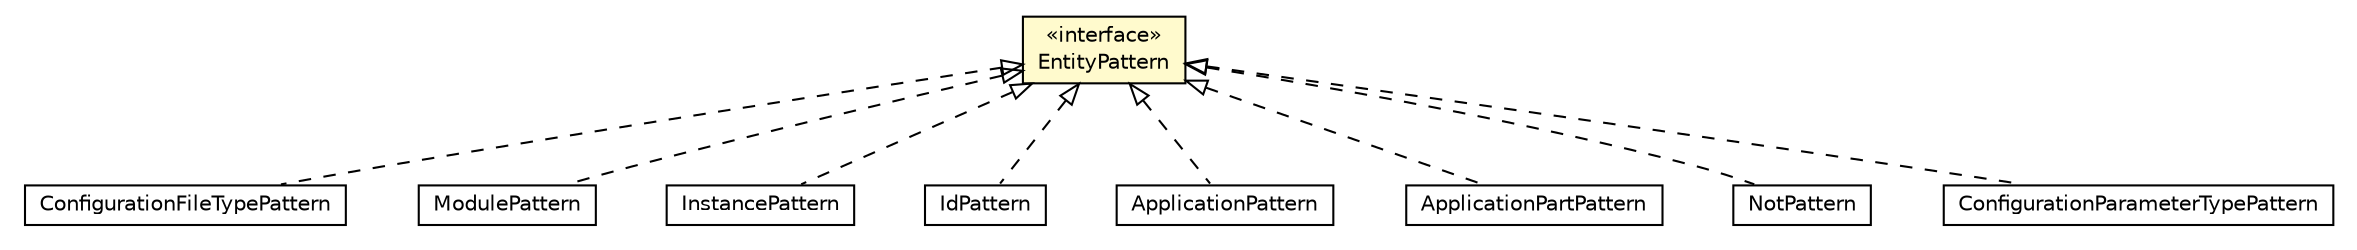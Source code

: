 #!/usr/local/bin/dot
#
# Class diagram 
# Generated by UMLGraph version R5_6-24-gf6e263 (http://www.umlgraph.org/)
#

digraph G {
	edge [fontname="Helvetica",fontsize=10,labelfontname="Helvetica",labelfontsize=10];
	node [fontname="Helvetica",fontsize=10,shape=plaintext];
	nodesep=0.25;
	ranksep=0.5;
	// org.universAAL.middleware.interfaces.configuration.configurationEditionTypes.pattern.ConfigurationFileTypePattern
	c3758450 [label=<<table title="org.universAAL.middleware.interfaces.configuration.configurationEditionTypes.pattern.ConfigurationFileTypePattern" border="0" cellborder="1" cellspacing="0" cellpadding="2" port="p" href="./ConfigurationFileTypePattern.html">
		<tr><td><table border="0" cellspacing="0" cellpadding="1">
<tr><td align="center" balign="center"> ConfigurationFileTypePattern </td></tr>
		</table></td></tr>
		</table>>, URL="./ConfigurationFileTypePattern.html", fontname="Helvetica", fontcolor="black", fontsize=10.0];
	// org.universAAL.middleware.interfaces.configuration.configurationEditionTypes.pattern.ModulePattern
	c3758451 [label=<<table title="org.universAAL.middleware.interfaces.configuration.configurationEditionTypes.pattern.ModulePattern" border="0" cellborder="1" cellspacing="0" cellpadding="2" port="p" href="./ModulePattern.html">
		<tr><td><table border="0" cellspacing="0" cellpadding="1">
<tr><td align="center" balign="center"> ModulePattern </td></tr>
		</table></td></tr>
		</table>>, URL="./ModulePattern.html", fontname="Helvetica", fontcolor="black", fontsize=10.0];
	// org.universAAL.middleware.interfaces.configuration.configurationEditionTypes.pattern.InstancePattern
	c3758452 [label=<<table title="org.universAAL.middleware.interfaces.configuration.configurationEditionTypes.pattern.InstancePattern" border="0" cellborder="1" cellspacing="0" cellpadding="2" port="p" href="./InstancePattern.html">
		<tr><td><table border="0" cellspacing="0" cellpadding="1">
<tr><td align="center" balign="center"> InstancePattern </td></tr>
		</table></td></tr>
		</table>>, URL="./InstancePattern.html", fontname="Helvetica", fontcolor="black", fontsize=10.0];
	// org.universAAL.middleware.interfaces.configuration.configurationEditionTypes.pattern.IdPattern
	c3758453 [label=<<table title="org.universAAL.middleware.interfaces.configuration.configurationEditionTypes.pattern.IdPattern" border="0" cellborder="1" cellspacing="0" cellpadding="2" port="p" href="./IdPattern.html">
		<tr><td><table border="0" cellspacing="0" cellpadding="1">
<tr><td align="center" balign="center"> IdPattern </td></tr>
		</table></td></tr>
		</table>>, URL="./IdPattern.html", fontname="Helvetica", fontcolor="black", fontsize=10.0];
	// org.universAAL.middleware.interfaces.configuration.configurationEditionTypes.pattern.ApplicationPattern
	c3758454 [label=<<table title="org.universAAL.middleware.interfaces.configuration.configurationEditionTypes.pattern.ApplicationPattern" border="0" cellborder="1" cellspacing="0" cellpadding="2" port="p" href="./ApplicationPattern.html">
		<tr><td><table border="0" cellspacing="0" cellpadding="1">
<tr><td align="center" balign="center"> ApplicationPattern </td></tr>
		</table></td></tr>
		</table>>, URL="./ApplicationPattern.html", fontname="Helvetica", fontcolor="black", fontsize=10.0];
	// org.universAAL.middleware.interfaces.configuration.configurationEditionTypes.pattern.ApplicationPartPattern
	c3758455 [label=<<table title="org.universAAL.middleware.interfaces.configuration.configurationEditionTypes.pattern.ApplicationPartPattern" border="0" cellborder="1" cellspacing="0" cellpadding="2" port="p" href="./ApplicationPartPattern.html">
		<tr><td><table border="0" cellspacing="0" cellpadding="1">
<tr><td align="center" balign="center"> ApplicationPartPattern </td></tr>
		</table></td></tr>
		</table>>, URL="./ApplicationPartPattern.html", fontname="Helvetica", fontcolor="black", fontsize=10.0];
	// org.universAAL.middleware.interfaces.configuration.configurationEditionTypes.pattern.NotPattern
	c3758456 [label=<<table title="org.universAAL.middleware.interfaces.configuration.configurationEditionTypes.pattern.NotPattern" border="0" cellborder="1" cellspacing="0" cellpadding="2" port="p" href="./NotPattern.html">
		<tr><td><table border="0" cellspacing="0" cellpadding="1">
<tr><td align="center" balign="center"> NotPattern </td></tr>
		</table></td></tr>
		</table>>, URL="./NotPattern.html", fontname="Helvetica", fontcolor="black", fontsize=10.0];
	// org.universAAL.middleware.interfaces.configuration.configurationEditionTypes.pattern.ConfigurationParameterTypePattern
	c3758457 [label=<<table title="org.universAAL.middleware.interfaces.configuration.configurationEditionTypes.pattern.ConfigurationParameterTypePattern" border="0" cellborder="1" cellspacing="0" cellpadding="2" port="p" href="./ConfigurationParameterTypePattern.html">
		<tr><td><table border="0" cellspacing="0" cellpadding="1">
<tr><td align="center" balign="center"> ConfigurationParameterTypePattern </td></tr>
		</table></td></tr>
		</table>>, URL="./ConfigurationParameterTypePattern.html", fontname="Helvetica", fontcolor="black", fontsize=10.0];
	// org.universAAL.middleware.interfaces.configuration.configurationEditionTypes.pattern.EntityPattern
	c3758458 [label=<<table title="org.universAAL.middleware.interfaces.configuration.configurationEditionTypes.pattern.EntityPattern" border="0" cellborder="1" cellspacing="0" cellpadding="2" port="p" bgcolor="lemonChiffon" href="./EntityPattern.html">
		<tr><td><table border="0" cellspacing="0" cellpadding="1">
<tr><td align="center" balign="center"> &#171;interface&#187; </td></tr>
<tr><td align="center" balign="center"> EntityPattern </td></tr>
		</table></td></tr>
		</table>>, URL="./EntityPattern.html", fontname="Helvetica", fontcolor="black", fontsize=10.0];
	//org.universAAL.middleware.interfaces.configuration.configurationEditionTypes.pattern.ConfigurationFileTypePattern implements org.universAAL.middleware.interfaces.configuration.configurationEditionTypes.pattern.EntityPattern
	c3758458:p -> c3758450:p [dir=back,arrowtail=empty,style=dashed];
	//org.universAAL.middleware.interfaces.configuration.configurationEditionTypes.pattern.ModulePattern implements org.universAAL.middleware.interfaces.configuration.configurationEditionTypes.pattern.EntityPattern
	c3758458:p -> c3758451:p [dir=back,arrowtail=empty,style=dashed];
	//org.universAAL.middleware.interfaces.configuration.configurationEditionTypes.pattern.InstancePattern implements org.universAAL.middleware.interfaces.configuration.configurationEditionTypes.pattern.EntityPattern
	c3758458:p -> c3758452:p [dir=back,arrowtail=empty,style=dashed];
	//org.universAAL.middleware.interfaces.configuration.configurationEditionTypes.pattern.IdPattern implements org.universAAL.middleware.interfaces.configuration.configurationEditionTypes.pattern.EntityPattern
	c3758458:p -> c3758453:p [dir=back,arrowtail=empty,style=dashed];
	//org.universAAL.middleware.interfaces.configuration.configurationEditionTypes.pattern.ApplicationPattern implements org.universAAL.middleware.interfaces.configuration.configurationEditionTypes.pattern.EntityPattern
	c3758458:p -> c3758454:p [dir=back,arrowtail=empty,style=dashed];
	//org.universAAL.middleware.interfaces.configuration.configurationEditionTypes.pattern.ApplicationPartPattern implements org.universAAL.middleware.interfaces.configuration.configurationEditionTypes.pattern.EntityPattern
	c3758458:p -> c3758455:p [dir=back,arrowtail=empty,style=dashed];
	//org.universAAL.middleware.interfaces.configuration.configurationEditionTypes.pattern.NotPattern implements org.universAAL.middleware.interfaces.configuration.configurationEditionTypes.pattern.EntityPattern
	c3758458:p -> c3758456:p [dir=back,arrowtail=empty,style=dashed];
	//org.universAAL.middleware.interfaces.configuration.configurationEditionTypes.pattern.ConfigurationParameterTypePattern implements org.universAAL.middleware.interfaces.configuration.configurationEditionTypes.pattern.EntityPattern
	c3758458:p -> c3758457:p [dir=back,arrowtail=empty,style=dashed];
}

